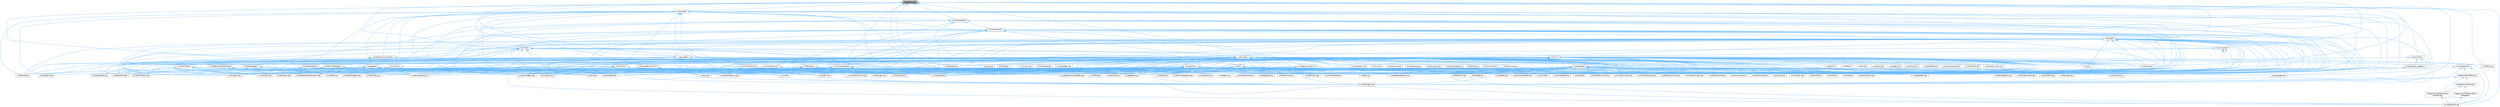 digraph "src/definition.h"
{
 // INTERACTIVE_SVG=YES
 // LATEX_PDF_SIZE
  bgcolor="transparent";
  edge [fontname=Helvetica,fontsize=10,labelfontname=Helvetica,labelfontsize=10];
  node [fontname=Helvetica,fontsize=10,shape=box,height=0.2,width=0.4];
  Node1 [label="src/definition.h",height=0.2,width=0.4,color="gray40", fillcolor="grey60", style="filled", fontcolor="black",tooltip=" "];
  Node1 -> Node2 [dir="back",color="steelblue1",style="solid"];
  Node2 [label="src/classdef.h",height=0.2,width=0.4,color="grey40", fillcolor="white", style="filled",URL="$d1/da6/classdef_8h.html",tooltip=" "];
  Node2 -> Node3 [dir="back",color="steelblue1",style="solid"];
  Node3 [label="src/classdef.cpp",height=0.2,width=0.4,color="grey40", fillcolor="white", style="filled",URL="$de/d89/classdef_8cpp.html",tooltip=" "];
  Node2 -> Node4 [dir="back",color="steelblue1",style="solid"];
  Node4 [label="src/classlist.h",height=0.2,width=0.4,color="grey40", fillcolor="white", style="filled",URL="$d2/df8/classlist_8h.html",tooltip=" "];
  Node4 -> Node3 [dir="back",color="steelblue1",style="solid"];
  Node4 -> Node5 [dir="back",color="steelblue1",style="solid"];
  Node5 [label="src/classlist.cpp",height=0.2,width=0.4,color="grey40", fillcolor="white", style="filled",URL="$d6/d10/classlist_8cpp.html",tooltip=" "];
  Node4 -> Node6 [dir="back",color="steelblue1",style="solid"];
  Node6 [label="src/code.l",height=0.2,width=0.4,color="grey40", fillcolor="white", style="filled",URL="$da/d1f/code_8l.html",tooltip=" "];
  Node4 -> Node7 [dir="back",color="steelblue1",style="solid"];
  Node7 [label="src/context.cpp",height=0.2,width=0.4,color="grey40", fillcolor="white", style="filled",URL="$db/d12/context_8cpp.html",tooltip=" "];
  Node4 -> Node8 [dir="back",color="steelblue1",style="solid"];
  Node8 [label="src/defgen.cpp",height=0.2,width=0.4,color="grey40", fillcolor="white", style="filled",URL="$d3/d17/defgen_8cpp.html",tooltip=" "];
  Node4 -> Node9 [dir="back",color="steelblue1",style="solid"];
  Node9 [label="src/diagram.cpp",height=0.2,width=0.4,color="grey40", fillcolor="white", style="filled",URL="$da/d0d/diagram_8cpp.html",tooltip=" "];
  Node4 -> Node10 [dir="back",color="steelblue1",style="solid"];
  Node10 [label="src/docbookgen.cpp",height=0.2,width=0.4,color="grey40", fillcolor="white", style="filled",URL="$d8/d29/docbookgen_8cpp.html",tooltip=" "];
  Node4 -> Node11 [dir="back",color="steelblue1",style="solid"];
  Node11 [label="src/docparser.cpp",height=0.2,width=0.4,color="grey40", fillcolor="white", style="filled",URL="$da/d17/docparser_8cpp.html",tooltip=" "];
  Node4 -> Node12 [dir="back",color="steelblue1",style="solid"];
  Node12 [label="src/dotgfxhierarchytable.cpp",height=0.2,width=0.4,color="grey40", fillcolor="white", style="filled",URL="$d4/d09/dotgfxhierarchytable_8cpp.html",tooltip=" "];
  Node4 -> Node13 [dir="back",color="steelblue1",style="solid"];
  Node13 [label="src/dotgroupcollaboration.cpp",height=0.2,width=0.4,color="grey40", fillcolor="white", style="filled",URL="$d1/d86/dotgroupcollaboration_8cpp.html",tooltip=" "];
  Node4 -> Node14 [dir="back",color="steelblue1",style="solid"];
  Node14 [label="src/doxygen.cpp",height=0.2,width=0.4,color="grey40", fillcolor="white", style="filled",URL="$dc/d98/doxygen_8cpp.html",tooltip=" "];
  Node4 -> Node15 [dir="back",color="steelblue1",style="solid"];
  Node15 [label="src/filedef.cpp",height=0.2,width=0.4,color="grey40", fillcolor="white", style="filled",URL="$d6/ddc/filedef_8cpp.html",tooltip=" "];
  Node4 -> Node16 [dir="back",color="steelblue1",style="solid"];
  Node16 [label="src/fortrancode.l",height=0.2,width=0.4,color="grey40", fillcolor="white", style="filled",URL="$d9/d5b/fortrancode_8l.html",tooltip=" "];
  Node4 -> Node17 [dir="back",color="steelblue1",style="solid"];
  Node17 [label="src/groupdef.cpp",height=0.2,width=0.4,color="grey40", fillcolor="white", style="filled",URL="$d6/d42/groupdef_8cpp.html",tooltip=" "];
  Node4 -> Node18 [dir="back",color="steelblue1",style="solid"];
  Node18 [label="src/index.cpp",height=0.2,width=0.4,color="grey40", fillcolor="white", style="filled",URL="$db/d14/index_8cpp.html",tooltip="This file contains functions for the various index pages."];
  Node4 -> Node19 [dir="back",color="steelblue1",style="solid"];
  Node19 [label="src/latexgen.cpp",height=0.2,width=0.4,color="grey40", fillcolor="white", style="filled",URL="$d4/d42/latexgen_8cpp.html",tooltip=" "];
  Node4 -> Node20 [dir="back",color="steelblue1",style="solid"];
  Node20 [label="src/namespacedef.cpp",height=0.2,width=0.4,color="grey40", fillcolor="white", style="filled",URL="$d7/d1c/namespacedef_8cpp.html",tooltip=" "];
  Node4 -> Node21 [dir="back",color="steelblue1",style="solid"];
  Node21 [label="src/perlmodgen.cpp",height=0.2,width=0.4,color="grey40", fillcolor="white", style="filled",URL="$de/dd0/perlmodgen_8cpp.html",tooltip=" "];
  Node4 -> Node22 [dir="back",color="steelblue1",style="solid"];
  Node22 [label="src/pycode.l",height=0.2,width=0.4,color="grey40", fillcolor="white", style="filled",URL="$d3/ded/pycode_8l.html",tooltip=" "];
  Node4 -> Node23 [dir="back",color="steelblue1",style="solid"];
  Node23 [label="src/rtfgen.cpp",height=0.2,width=0.4,color="grey40", fillcolor="white", style="filled",URL="$d0/d9c/rtfgen_8cpp.html",tooltip=" "];
  Node4 -> Node24 [dir="back",color="steelblue1",style="solid"];
  Node24 [label="src/searchindex_js.cpp",height=0.2,width=0.4,color="grey40", fillcolor="white", style="filled",URL="$d9/d2f/searchindex__js_8cpp.html",tooltip=" "];
  Node4 -> Node25 [dir="back",color="steelblue1",style="solid"];
  Node25 [label="src/util.cpp",height=0.2,width=0.4,color="grey40", fillcolor="white", style="filled",URL="$df/d2d/util_8cpp.html",tooltip=" "];
  Node4 -> Node26 [dir="back",color="steelblue1",style="solid"];
  Node26 [label="src/vhdldocgen.cpp",height=0.2,width=0.4,color="grey40", fillcolor="white", style="filled",URL="$de/dea/vhdldocgen_8cpp.html",tooltip=" "];
  Node4 -> Node27 [dir="back",color="steelblue1",style="solid"];
  Node27 [label="src/xmlgen.cpp",height=0.2,width=0.4,color="grey40", fillcolor="white", style="filled",URL="$d0/dc3/xmlgen_8cpp.html",tooltip=" "];
  Node2 -> Node28 [dir="back",color="steelblue1",style="solid"];
  Node28 [label="src/context.h",height=0.2,width=0.4,color="grey40", fillcolor="white", style="filled",URL="$dc/d1e/context_8h.html",tooltip=" "];
  Node28 -> Node7 [dir="back",color="steelblue1",style="solid"];
  Node28 -> Node14 [dir="back",color="steelblue1",style="solid"];
  Node2 -> Node9 [dir="back",color="steelblue1",style="solid"];
  Node2 -> Node10 [dir="back",color="steelblue1",style="solid"];
  Node2 -> Node29 [dir="back",color="steelblue1",style="solid"];
  Node29 [label="src/docsets.cpp",height=0.2,width=0.4,color="grey40", fillcolor="white", style="filled",URL="$d7/d8f/docsets_8cpp.html",tooltip=" "];
  Node2 -> Node30 [dir="back",color="steelblue1",style="solid"];
  Node30 [label="src/dotclassgraph.h",height=0.2,width=0.4,color="grey40", fillcolor="white", style="filled",URL="$d5/d04/dotclassgraph_8h.html",tooltip=" "];
  Node30 -> Node3 [dir="back",color="steelblue1",style="solid"];
  Node30 -> Node7 [dir="back",color="steelblue1",style="solid"];
  Node30 -> Node8 [dir="back",color="steelblue1",style="solid"];
  Node30 -> Node10 [dir="back",color="steelblue1",style="solid"];
  Node30 -> Node31 [dir="back",color="steelblue1",style="solid"];
  Node31 [label="src/dotclassgraph.cpp",height=0.2,width=0.4,color="grey40", fillcolor="white", style="filled",URL="$d4/dcd/dotclassgraph_8cpp.html",tooltip=" "];
  Node30 -> Node32 [dir="back",color="steelblue1",style="solid"];
  Node32 [label="src/htmlgen.cpp",height=0.2,width=0.4,color="grey40", fillcolor="white", style="filled",URL="$d8/d6e/htmlgen_8cpp.html",tooltip=" "];
  Node30 -> Node19 [dir="back",color="steelblue1",style="solid"];
  Node30 -> Node23 [dir="back",color="steelblue1",style="solid"];
  Node30 -> Node27 [dir="back",color="steelblue1",style="solid"];
  Node2 -> Node33 [dir="back",color="steelblue1",style="solid"];
  Node33 [label="src/dotgfxhierarchytable.h",height=0.2,width=0.4,color="grey40", fillcolor="white", style="filled",URL="$d2/de7/dotgfxhierarchytable_8h.html",tooltip=" "];
  Node33 -> Node7 [dir="back",color="steelblue1",style="solid"];
  Node33 -> Node28 [dir="back",color="steelblue1",style="solid"];
  Node33 -> Node12 [dir="back",color="steelblue1",style="solid"];
  Node33 -> Node32 [dir="back",color="steelblue1",style="solid"];
  Node33 -> Node18 [dir="back",color="steelblue1",style="solid"];
  Node2 -> Node34 [dir="back",color="steelblue1",style="solid"];
  Node34 [label="src/dotnode.cpp",height=0.2,width=0.4,color="grey40", fillcolor="white", style="filled",URL="$df/d58/dotnode_8cpp.html",tooltip=" "];
  Node2 -> Node15 [dir="back",color="steelblue1",style="solid"];
  Node2 -> Node35 [dir="back",color="steelblue1",style="solid"];
  Node35 [label="src/ftvhelp.cpp",height=0.2,width=0.4,color="grey40", fillcolor="white", style="filled",URL="$db/d41/ftvhelp_8cpp.html",tooltip=" "];
  Node2 -> Node17 [dir="back",color="steelblue1",style="solid"];
  Node2 -> Node36 [dir="back",color="steelblue1",style="solid"];
  Node36 [label="src/memberdef.h",height=0.2,width=0.4,color="grey40", fillcolor="white", style="filled",URL="$d4/d46/memberdef_8h.html",tooltip=" "];
  Node36 -> Node10 [dir="back",color="steelblue1",style="solid"];
  Node36 -> Node29 [dir="back",color="steelblue1",style="solid"];
  Node36 -> Node37 [dir="back",color="steelblue1",style="solid"];
  Node37 [label="src/dotcallgraph.h",height=0.2,width=0.4,color="grey40", fillcolor="white", style="filled",URL="$dc/dcf/dotcallgraph_8h.html",tooltip=" "];
  Node37 -> Node7 [dir="back",color="steelblue1",style="solid"];
  Node37 -> Node10 [dir="back",color="steelblue1",style="solid"];
  Node37 -> Node38 [dir="back",color="steelblue1",style="solid"];
  Node38 [label="src/dotcallgraph.cpp",height=0.2,width=0.4,color="grey40", fillcolor="white", style="filled",URL="$d4/dd5/dotcallgraph_8cpp.html",tooltip=" "];
  Node37 -> Node32 [dir="back",color="steelblue1",style="solid"];
  Node37 -> Node19 [dir="back",color="steelblue1",style="solid"];
  Node37 -> Node39 [dir="back",color="steelblue1",style="solid"];
  Node39 [label="src/memberdef.cpp",height=0.2,width=0.4,color="grey40", fillcolor="white", style="filled",URL="$d0/d72/memberdef_8cpp.html",tooltip=" "];
  Node37 -> Node23 [dir="back",color="steelblue1",style="solid"];
  Node36 -> Node15 [dir="back",color="steelblue1",style="solid"];
  Node36 -> Node40 [dir="back",color="steelblue1",style="solid"];
  Node40 [label="src/htmldocvisitor.cpp",height=0.2,width=0.4,color="grey40", fillcolor="white", style="filled",URL="$da/db0/htmldocvisitor_8cpp.html",tooltip=" "];
  Node36 -> Node41 [dir="back",color="steelblue1",style="solid"];
  Node41 [label="src/htmlhelp.cpp",height=0.2,width=0.4,color="grey40", fillcolor="white", style="filled",URL="$d3/d4b/htmlhelp_8cpp.html",tooltip=" "];
  Node36 -> Node39 [dir="back",color="steelblue1",style="solid"];
  Node36 -> Node42 [dir="back",color="steelblue1",style="solid"];
  Node42 [label="src/memberlist.h",height=0.2,width=0.4,color="grey40", fillcolor="white", style="filled",URL="$dd/d78/memberlist_8h.html",tooltip=" "];
  Node42 -> Node3 [dir="back",color="steelblue1",style="solid"];
  Node42 -> Node28 [dir="back",color="steelblue1",style="solid"];
  Node42 -> Node8 [dir="back",color="steelblue1",style="solid"];
  Node42 -> Node43 [dir="back",color="steelblue1",style="solid"];
  Node43 [label="src/definition.cpp",height=0.2,width=0.4,color="grey40", fillcolor="white", style="filled",URL="$d3/dea/definition_8cpp.html",tooltip=" "];
  Node42 -> Node10 [dir="back",color="steelblue1",style="solid"];
  Node42 -> Node38 [dir="back",color="steelblue1",style="solid"];
  Node42 -> Node34 [dir="back",color="steelblue1",style="solid"];
  Node42 -> Node14 [dir="back",color="steelblue1",style="solid"];
  Node42 -> Node44 [dir="back",color="steelblue1",style="solid"];
  Node44 [label="src/doxygen.h",height=0.2,width=0.4,color="grey40", fillcolor="white", style="filled",URL="$d1/da1/doxygen_8h.html",tooltip=" "];
  Node44 -> Node3 [dir="back",color="steelblue1",style="solid"];
  Node44 -> Node5 [dir="back",color="steelblue1",style="solid"];
  Node44 -> Node6 [dir="back",color="steelblue1",style="solid"];
  Node44 -> Node45 [dir="back",color="steelblue1",style="solid"];
  Node45 [label="src/commentcnv.l",height=0.2,width=0.4,color="grey40", fillcolor="white", style="filled",URL="$d0/d47/commentcnv_8l.html",tooltip=" "];
  Node44 -> Node46 [dir="back",color="steelblue1",style="solid"];
  Node46 [label="src/commentscan.l",height=0.2,width=0.4,color="grey40", fillcolor="white", style="filled",URL="$d7/d5f/commentscan_8l.html",tooltip=" "];
  Node44 -> Node47 [dir="back",color="steelblue1",style="solid"];
  Node47 [label="src/conceptdef.cpp",height=0.2,width=0.4,color="grey40", fillcolor="white", style="filled",URL="$d8/d0a/conceptdef_8cpp.html",tooltip=" "];
  Node44 -> Node7 [dir="back",color="steelblue1",style="solid"];
  Node44 -> Node8 [dir="back",color="steelblue1",style="solid"];
  Node44 -> Node43 [dir="back",color="steelblue1",style="solid"];
  Node44 -> Node9 [dir="back",color="steelblue1",style="solid"];
  Node44 -> Node48 [dir="back",color="steelblue1",style="solid"];
  Node48 [label="src/dirdef.cpp",height=0.2,width=0.4,color="grey40", fillcolor="white", style="filled",URL="$d8/d52/dirdef_8cpp.html",tooltip=" "];
  Node44 -> Node10 [dir="back",color="steelblue1",style="solid"];
  Node44 -> Node49 [dir="back",color="steelblue1",style="solid"];
  Node49 [label="src/docbookvisitor.cpp",height=0.2,width=0.4,color="grey40", fillcolor="white", style="filled",URL="$dc/d05/docbookvisitor_8cpp.html",tooltip=" "];
  Node44 -> Node50 [dir="back",color="steelblue1",style="solid"];
  Node50 [label="src/docgroup.cpp",height=0.2,width=0.4,color="grey40", fillcolor="white", style="filled",URL="$d3/d36/docgroup_8cpp.html",tooltip=" "];
  Node44 -> Node51 [dir="back",color="steelblue1",style="solid"];
  Node51 [label="src/docnode.cpp",height=0.2,width=0.4,color="grey40", fillcolor="white", style="filled",URL="$d0/d2b/docnode_8cpp.html",tooltip=" "];
  Node44 -> Node11 [dir="back",color="steelblue1",style="solid"];
  Node44 -> Node29 [dir="back",color="steelblue1",style="solid"];
  Node44 -> Node52 [dir="back",color="steelblue1",style="solid"];
  Node52 [label="src/doctokenizer.l",height=0.2,width=0.4,color="grey40", fillcolor="white", style="filled",URL="$d1/d39/doctokenizer_8l.html",tooltip=" "];
  Node44 -> Node53 [dir="back",color="steelblue1",style="solid"];
  Node53 [label="src/docvisitor.cpp",height=0.2,width=0.4,color="grey40", fillcolor="white", style="filled",URL="$da/d39/docvisitor_8cpp.html",tooltip=" "];
  Node44 -> Node54 [dir="back",color="steelblue1",style="solid"];
  Node54 [label="src/dot.cpp",height=0.2,width=0.4,color="grey40", fillcolor="white", style="filled",URL="$de/daa/dot_8cpp.html",tooltip=" "];
  Node44 -> Node55 [dir="back",color="steelblue1",style="solid"];
  Node55 [label="src/dot.h",height=0.2,width=0.4,color="grey40", fillcolor="white", style="filled",URL="$d6/d4a/dot_8h.html",tooltip=" "];
  Node55 -> Node3 [dir="back",color="steelblue1",style="solid"];
  Node55 -> Node7 [dir="back",color="steelblue1",style="solid"];
  Node55 -> Node8 [dir="back",color="steelblue1",style="solid"];
  Node55 -> Node48 [dir="back",color="steelblue1",style="solid"];
  Node55 -> Node10 [dir="back",color="steelblue1",style="solid"];
  Node55 -> Node49 [dir="back",color="steelblue1",style="solid"];
  Node55 -> Node54 [dir="back",color="steelblue1",style="solid"];
  Node55 -> Node56 [dir="back",color="steelblue1",style="solid"];
  Node56 [label="src/dotfilepatcher.cpp",height=0.2,width=0.4,color="grey40", fillcolor="white", style="filled",URL="$d9/d92/dotfilepatcher_8cpp.html",tooltip=" "];
  Node55 -> Node57 [dir="back",color="steelblue1",style="solid"];
  Node57 [label="src/dotgraph.cpp",height=0.2,width=0.4,color="grey40", fillcolor="white", style="filled",URL="$de/d45/dotgraph_8cpp.html",tooltip=" "];
  Node55 -> Node58 [dir="back",color="steelblue1",style="solid"];
  Node58 [label="src/dotlegendgraph.cpp",height=0.2,width=0.4,color="grey40", fillcolor="white", style="filled",URL="$d4/d33/dotlegendgraph_8cpp.html",tooltip=" "];
  Node55 -> Node59 [dir="back",color="steelblue1",style="solid"];
  Node59 [label="src/dotrunner.cpp",height=0.2,width=0.4,color="grey40", fillcolor="white", style="filled",URL="$d1/dfe/dotrunner_8cpp.html",tooltip=" "];
  Node55 -> Node14 [dir="back",color="steelblue1",style="solid"];
  Node55 -> Node15 [dir="back",color="steelblue1",style="solid"];
  Node55 -> Node17 [dir="back",color="steelblue1",style="solid"];
  Node55 -> Node40 [dir="back",color="steelblue1",style="solid"];
  Node55 -> Node32 [dir="back",color="steelblue1",style="solid"];
  Node55 -> Node18 [dir="back",color="steelblue1",style="solid"];
  Node55 -> Node60 [dir="back",color="steelblue1",style="solid"];
  Node60 [label="src/latexdocvisitor.cpp",height=0.2,width=0.4,color="grey40", fillcolor="white", style="filled",URL="$d1/d4e/latexdocvisitor_8cpp.html",tooltip=" "];
  Node55 -> Node19 [dir="back",color="steelblue1",style="solid"];
  Node55 -> Node61 [dir="back",color="steelblue1",style="solid"];
  Node61 [label="src/mandocvisitor.cpp",height=0.2,width=0.4,color="grey40", fillcolor="white", style="filled",URL="$d8/dde/mandocvisitor_8cpp.html",tooltip=" "];
  Node55 -> Node39 [dir="back",color="steelblue1",style="solid"];
  Node55 -> Node62 [dir="back",color="steelblue1",style="solid"];
  Node62 [label="src/rtfdocvisitor.cpp",height=0.2,width=0.4,color="grey40", fillcolor="white", style="filled",URL="$de/d9a/rtfdocvisitor_8cpp.html",tooltip=" "];
  Node55 -> Node23 [dir="back",color="steelblue1",style="solid"];
  Node55 -> Node63 [dir="back",color="steelblue1",style="solid"];
  Node63 [label="src/xmldocvisitor.cpp",height=0.2,width=0.4,color="grey40", fillcolor="white", style="filled",URL="$dd/db6/xmldocvisitor_8cpp.html",tooltip=" "];
  Node55 -> Node27 [dir="back",color="steelblue1",style="solid"];
  Node44 -> Node64 [dir="back",color="steelblue1",style="solid"];
  Node64 [label="src/dotdirdeps.cpp",height=0.2,width=0.4,color="grey40", fillcolor="white", style="filled",URL="$da/d45/dotdirdeps_8cpp.html",tooltip=" "];
  Node44 -> Node56 [dir="back",color="steelblue1",style="solid"];
  Node44 -> Node12 [dir="back",color="steelblue1",style="solid"];
  Node44 -> Node57 [dir="back",color="steelblue1",style="solid"];
  Node44 -> Node13 [dir="back",color="steelblue1",style="solid"];
  Node44 -> Node58 [dir="back",color="steelblue1",style="solid"];
  Node44 -> Node34 [dir="back",color="steelblue1",style="solid"];
  Node44 -> Node59 [dir="back",color="steelblue1",style="solid"];
  Node44 -> Node14 [dir="back",color="steelblue1",style="solid"];
  Node44 -> Node65 [dir="back",color="steelblue1",style="solid"];
  Node65 [label="src/eclipsehelp.cpp",height=0.2,width=0.4,color="grey40", fillcolor="white", style="filled",URL="$d8/d56/eclipsehelp_8cpp.html",tooltip=" "];
  Node44 -> Node66 [dir="back",color="steelblue1",style="solid"];
  Node66 [label="src/entry.cpp",height=0.2,width=0.4,color="grey40", fillcolor="white", style="filled",URL="$d2/dd2/entry_8cpp.html",tooltip=" "];
  Node44 -> Node15 [dir="back",color="steelblue1",style="solid"];
  Node44 -> Node67 [dir="back",color="steelblue1",style="solid"];
  Node67 [label="src/formula.cpp",height=0.2,width=0.4,color="grey40", fillcolor="white", style="filled",URL="$d7/d5b/formula_8cpp.html",tooltip=" "];
  Node44 -> Node16 [dir="back",color="steelblue1",style="solid"];
  Node44 -> Node68 [dir="back",color="steelblue1",style="solid"];
  Node68 [label="src/fortranscanner.l",height=0.2,width=0.4,color="grey40", fillcolor="white", style="filled",URL="$dd/d00/fortranscanner_8l.html",tooltip=" "];
  Node44 -> Node35 [dir="back",color="steelblue1",style="solid"];
  Node44 -> Node17 [dir="back",color="steelblue1",style="solid"];
  Node44 -> Node40 [dir="back",color="steelblue1",style="solid"];
  Node44 -> Node32 [dir="back",color="steelblue1",style="solid"];
  Node44 -> Node41 [dir="back",color="steelblue1",style="solid"];
  Node44 -> Node18 [dir="back",color="steelblue1",style="solid"];
  Node44 -> Node60 [dir="back",color="steelblue1",style="solid"];
  Node44 -> Node19 [dir="back",color="steelblue1",style="solid"];
  Node44 -> Node69 [dir="back",color="steelblue1",style="solid"];
  Node69 [label="src/layout.cpp",height=0.2,width=0.4,color="grey40", fillcolor="white", style="filled",URL="$db/d16/layout_8cpp.html",tooltip=" "];
  Node44 -> Node70 [dir="back",color="steelblue1",style="solid"];
  Node70 [label="src/lexcode.l",height=0.2,width=0.4,color="grey40", fillcolor="white", style="filled",URL="$d0/d7e/lexcode_8l.html",tooltip=" "];
  Node44 -> Node71 [dir="back",color="steelblue1",style="solid"];
  Node71 [label="src/main.cpp",height=0.2,width=0.4,color="grey40", fillcolor="white", style="filled",URL="$df/d0a/main_8cpp.html",tooltip="main entry point for doxygen"];
  Node44 -> Node61 [dir="back",color="steelblue1",style="solid"];
  Node44 -> Node72 [dir="back",color="steelblue1",style="solid"];
  Node72 [label="src/mangen.cpp",height=0.2,width=0.4,color="grey40", fillcolor="white", style="filled",URL="$d7/de7/mangen_8cpp.html",tooltip=" "];
  Node44 -> Node73 [dir="back",color="steelblue1",style="solid"];
  Node73 [label="src/markdown.cpp",height=0.2,width=0.4,color="grey40", fillcolor="white", style="filled",URL="$de/d04/markdown_8cpp.html",tooltip=" "];
  Node44 -> Node39 [dir="back",color="steelblue1",style="solid"];
  Node44 -> Node74 [dir="back",color="steelblue1",style="solid"];
  Node74 [label="src/membergroup.cpp",height=0.2,width=0.4,color="grey40", fillcolor="white", style="filled",URL="$d6/d18/membergroup_8cpp.html",tooltip=" "];
  Node44 -> Node75 [dir="back",color="steelblue1",style="solid"];
  Node75 [label="src/memberlist.cpp",height=0.2,width=0.4,color="grey40", fillcolor="white", style="filled",URL="$d0/d14/memberlist_8cpp.html",tooltip=" "];
  Node44 -> Node76 [dir="back",color="steelblue1",style="solid"];
  Node76 [label="src/message.cpp",height=0.2,width=0.4,color="grey40", fillcolor="white", style="filled",URL="$d8/d6a/message_8cpp.html",tooltip=" "];
  Node44 -> Node77 [dir="back",color="steelblue1",style="solid"];
  Node77 [label="src/msc.cpp",height=0.2,width=0.4,color="grey40", fillcolor="white", style="filled",URL="$db/d33/msc_8cpp.html",tooltip=" "];
  Node44 -> Node20 [dir="back",color="steelblue1",style="solid"];
  Node44 -> Node78 [dir="back",color="steelblue1",style="solid"];
  Node78 [label="src/outputgen.cpp",height=0.2,width=0.4,color="grey40", fillcolor="white", style="filled",URL="$d0/d17/outputgen_8cpp.html",tooltip=" "];
  Node44 -> Node79 [dir="back",color="steelblue1",style="solid"];
  Node79 [label="src/outputlist.cpp",height=0.2,width=0.4,color="grey40", fillcolor="white", style="filled",URL="$db/dd8/outputlist_8cpp.html",tooltip=" "];
  Node44 -> Node80 [dir="back",color="steelblue1",style="solid"];
  Node80 [label="src/outputlist.h",height=0.2,width=0.4,color="grey40", fillcolor="white", style="filled",URL="$d2/db9/outputlist_8h.html",tooltip=" "];
  Node80 -> Node3 [dir="back",color="steelblue1",style="solid"];
  Node80 -> Node5 [dir="back",color="steelblue1",style="solid"];
  Node80 -> Node6 [dir="back",color="steelblue1",style="solid"];
  Node80 -> Node47 [dir="back",color="steelblue1",style="solid"];
  Node80 -> Node43 [dir="back",color="steelblue1",style="solid"];
  Node80 -> Node48 [dir="back",color="steelblue1",style="solid"];
  Node80 -> Node14 [dir="back",color="steelblue1",style="solid"];
  Node80 -> Node15 [dir="back",color="steelblue1",style="solid"];
  Node80 -> Node16 [dir="back",color="steelblue1",style="solid"];
  Node80 -> Node17 [dir="back",color="steelblue1",style="solid"];
  Node80 -> Node18 [dir="back",color="steelblue1",style="solid"];
  Node80 -> Node39 [dir="back",color="steelblue1",style="solid"];
  Node80 -> Node74 [dir="back",color="steelblue1",style="solid"];
  Node80 -> Node75 [dir="back",color="steelblue1",style="solid"];
  Node80 -> Node20 [dir="back",color="steelblue1",style="solid"];
  Node80 -> Node79 [dir="back",color="steelblue1",style="solid"];
  Node80 -> Node81 [dir="back",color="steelblue1",style="solid"];
  Node81 [label="src/pagedef.cpp",height=0.2,width=0.4,color="grey40", fillcolor="white", style="filled",URL="$d9/db4/pagedef_8cpp.html",tooltip=" "];
  Node80 -> Node22 [dir="back",color="steelblue1",style="solid"];
  Node80 -> Node82 [dir="back",color="steelblue1",style="solid"];
  Node82 [label="src/sqlcode.l",height=0.2,width=0.4,color="grey40", fillcolor="white", style="filled",URL="$d2/dda/sqlcode_8l.html",tooltip=" "];
  Node80 -> Node25 [dir="back",color="steelblue1",style="solid"];
  Node80 -> Node83 [dir="back",color="steelblue1",style="solid"];
  Node83 [label="src/vhdlcode.l",height=0.2,width=0.4,color="grey40", fillcolor="white", style="filled",URL="$d5/d6a/vhdlcode_8l.html",tooltip=" "];
  Node80 -> Node26 [dir="back",color="steelblue1",style="solid"];
  Node80 -> Node84 [dir="back",color="steelblue1",style="solid"];
  Node84 [label="src/vhdljjparser.cpp",height=0.2,width=0.4,color="grey40", fillcolor="white", style="filled",URL="$d1/d86/vhdljjparser_8cpp.html",tooltip=" "];
  Node80 -> Node85 [dir="back",color="steelblue1",style="solid"];
  Node85 [label="src/xmlcode.l",height=0.2,width=0.4,color="grey40", fillcolor="white", style="filled",URL="$dc/dc1/xmlcode_8l.html",tooltip=" "];
  Node44 -> Node81 [dir="back",color="steelblue1",style="solid"];
  Node44 -> Node21 [dir="back",color="steelblue1",style="solid"];
  Node44 -> Node86 [dir="back",color="steelblue1",style="solid"];
  Node86 [label="src/plantuml.cpp",height=0.2,width=0.4,color="grey40", fillcolor="white", style="filled",URL="$d7/d5b/plantuml_8cpp.html",tooltip=" "];
  Node44 -> Node87 [dir="back",color="steelblue1",style="solid"];
  Node87 [label="src/pre.l",height=0.2,width=0.4,color="grey40", fillcolor="white", style="filled",URL="$d0/da7/pre_8l.html",tooltip=" "];
  Node44 -> Node22 [dir="back",color="steelblue1",style="solid"];
  Node44 -> Node88 [dir="back",color="steelblue1",style="solid"];
  Node88 [label="src/pyscanner.l",height=0.2,width=0.4,color="grey40", fillcolor="white", style="filled",URL="$de/d2b/pyscanner_8l.html",tooltip=" "];
  Node44 -> Node89 [dir="back",color="steelblue1",style="solid"];
  Node89 [label="src/qhp.cpp",height=0.2,width=0.4,color="grey40", fillcolor="white", style="filled",URL="$d9/d45/qhp_8cpp.html",tooltip=" "];
  Node44 -> Node62 [dir="back",color="steelblue1",style="solid"];
  Node44 -> Node23 [dir="back",color="steelblue1",style="solid"];
  Node44 -> Node90 [dir="back",color="steelblue1",style="solid"];
  Node90 [label="src/scanner.l",height=0.2,width=0.4,color="grey40", fillcolor="white", style="filled",URL="$da/d11/scanner_8l.html",tooltip=" "];
  Node44 -> Node91 [dir="back",color="steelblue1",style="solid"];
  Node91 [label="src/searchindex.cpp",height=0.2,width=0.4,color="grey40", fillcolor="white", style="filled",URL="$d7/d79/searchindex_8cpp.html",tooltip=" "];
  Node44 -> Node24 [dir="back",color="steelblue1",style="solid"];
  Node44 -> Node82 [dir="back",color="steelblue1",style="solid"];
  Node44 -> Node92 [dir="back",color="steelblue1",style="solid"];
  Node92 [label="src/symbolresolver.cpp",height=0.2,width=0.4,color="grey40", fillcolor="white", style="filled",URL="$d2/d99/symbolresolver_8cpp.html",tooltip=" "];
  Node44 -> Node93 [dir="back",color="steelblue1",style="solid"];
  Node93 [label="src/tagreader.cpp",height=0.2,width=0.4,color="grey40", fillcolor="white", style="filled",URL="$d4/d7b/tagreader_8cpp.html",tooltip=" "];
  Node44 -> Node94 [dir="back",color="steelblue1",style="solid"];
  Node94 [label="src/tooltip.cpp",height=0.2,width=0.4,color="grey40", fillcolor="white", style="filled",URL="$d7/d56/tooltip_8cpp.html",tooltip=" "];
  Node44 -> Node25 [dir="back",color="steelblue1",style="solid"];
  Node44 -> Node83 [dir="back",color="steelblue1",style="solid"];
  Node44 -> Node26 [dir="back",color="steelblue1",style="solid"];
  Node44 -> Node84 [dir="back",color="steelblue1",style="solid"];
  Node44 -> Node85 [dir="back",color="steelblue1",style="solid"];
  Node44 -> Node63 [dir="back",color="steelblue1",style="solid"];
  Node44 -> Node27 [dir="back",color="steelblue1",style="solid"];
  Node42 -> Node15 [dir="back",color="steelblue1",style="solid"];
  Node42 -> Node95 [dir="back",color="steelblue1",style="solid"];
  Node95 [label="src/filedef.h",height=0.2,width=0.4,color="grey40", fillcolor="white", style="filled",URL="$d4/d3a/filedef_8h.html",tooltip=" "];
  Node95 -> Node3 [dir="back",color="steelblue1",style="solid"];
  Node95 -> Node6 [dir="back",color="steelblue1",style="solid"];
  Node95 -> Node96 [dir="back",color="steelblue1",style="solid"];
  Node96 [label="src/conceptdef.h",height=0.2,width=0.4,color="grey40", fillcolor="white", style="filled",URL="$da/df1/conceptdef_8h.html",tooltip=" "];
  Node96 -> Node47 [dir="back",color="steelblue1",style="solid"];
  Node96 -> Node14 [dir="back",color="steelblue1",style="solid"];
  Node96 -> Node15 [dir="back",color="steelblue1",style="solid"];
  Node96 -> Node20 [dir="back",color="steelblue1",style="solid"];
  Node96 -> Node97 [dir="back",color="steelblue1",style="solid"];
  Node97 [label="src/util.h",height=0.2,width=0.4,color="grey40", fillcolor="white", style="filled",URL="$d8/d3c/util_8h.html",tooltip="A bunch of utility functions."];
  Node97 -> Node98 [dir="back",color="steelblue1",style="solid"];
  Node98 [label="src/cite.cpp",height=0.2,width=0.4,color="grey40", fillcolor="white", style="filled",URL="$d5/d0b/cite_8cpp.html",tooltip=" "];
  Node97 -> Node3 [dir="back",color="steelblue1",style="solid"];
  Node97 -> Node5 [dir="back",color="steelblue1",style="solid"];
  Node97 -> Node6 [dir="back",color="steelblue1",style="solid"];
  Node97 -> Node45 [dir="back",color="steelblue1",style="solid"];
  Node97 -> Node46 [dir="back",color="steelblue1",style="solid"];
  Node97 -> Node47 [dir="back",color="steelblue1",style="solid"];
  Node97 -> Node7 [dir="back",color="steelblue1",style="solid"];
  Node97 -> Node99 [dir="back",color="steelblue1",style="solid"];
  Node99 [label="src/declinfo.l",height=0.2,width=0.4,color="grey40", fillcolor="white", style="filled",URL="$d8/d0f/declinfo_8l.html",tooltip=" "];
  Node97 -> Node100 [dir="back",color="steelblue1",style="solid"];
  Node100 [label="src/defargs.l",height=0.2,width=0.4,color="grey40", fillcolor="white", style="filled",URL="$de/df3/defargs_8l.html",tooltip=" "];
  Node97 -> Node8 [dir="back",color="steelblue1",style="solid"];
  Node97 -> Node43 [dir="back",color="steelblue1",style="solid"];
  Node97 -> Node101 [dir="back",color="steelblue1",style="solid"];
  Node101 [label="src/dia.cpp",height=0.2,width=0.4,color="grey40", fillcolor="white", style="filled",URL="$d1/df5/dia_8cpp.html",tooltip=" "];
  Node97 -> Node9 [dir="back",color="steelblue1",style="solid"];
  Node97 -> Node48 [dir="back",color="steelblue1",style="solid"];
  Node97 -> Node10 [dir="back",color="steelblue1",style="solid"];
  Node97 -> Node49 [dir="back",color="steelblue1",style="solid"];
  Node97 -> Node50 [dir="back",color="steelblue1",style="solid"];
  Node97 -> Node51 [dir="back",color="steelblue1",style="solid"];
  Node97 -> Node11 [dir="back",color="steelblue1",style="solid"];
  Node97 -> Node29 [dir="back",color="steelblue1",style="solid"];
  Node97 -> Node53 [dir="back",color="steelblue1",style="solid"];
  Node97 -> Node54 [dir="back",color="steelblue1",style="solid"];
  Node97 -> Node38 [dir="back",color="steelblue1",style="solid"];
  Node97 -> Node31 [dir="back",color="steelblue1",style="solid"];
  Node97 -> Node64 [dir="back",color="steelblue1",style="solid"];
  Node97 -> Node56 [dir="back",color="steelblue1",style="solid"];
  Node97 -> Node12 [dir="back",color="steelblue1",style="solid"];
  Node97 -> Node57 [dir="back",color="steelblue1",style="solid"];
  Node97 -> Node13 [dir="back",color="steelblue1",style="solid"];
  Node97 -> Node102 [dir="back",color="steelblue1",style="solid"];
  Node102 [label="src/dotincldepgraph.cpp",height=0.2,width=0.4,color="grey40", fillcolor="white", style="filled",URL="$da/d57/dotincldepgraph_8cpp.html",tooltip=" "];
  Node97 -> Node58 [dir="back",color="steelblue1",style="solid"];
  Node97 -> Node34 [dir="back",color="steelblue1",style="solid"];
  Node97 -> Node59 [dir="back",color="steelblue1",style="solid"];
  Node97 -> Node14 [dir="back",color="steelblue1",style="solid"];
  Node97 -> Node65 [dir="back",color="steelblue1",style="solid"];
  Node97 -> Node103 [dir="back",color="steelblue1",style="solid"];
  Node103 [label="src/emoji.cpp",height=0.2,width=0.4,color="grey40", fillcolor="white", style="filled",URL="$d2/d38/emoji_8cpp.html",tooltip=" "];
  Node97 -> Node66 [dir="back",color="steelblue1",style="solid"];
  Node97 -> Node15 [dir="back",color="steelblue1",style="solid"];
  Node97 -> Node104 [dir="back",color="steelblue1",style="solid"];
  Node104 [label="src/filename.h",height=0.2,width=0.4,color="grey40", fillcolor="white", style="filled",URL="$dc/dd6/filename_8h.html",tooltip=" "];
  Node104 -> Node6 [dir="back",color="steelblue1",style="solid"];
  Node104 -> Node7 [dir="back",color="steelblue1",style="solid"];
  Node104 -> Node8 [dir="back",color="steelblue1",style="solid"];
  Node104 -> Node48 [dir="back",color="steelblue1",style="solid"];
  Node104 -> Node10 [dir="back",color="steelblue1",style="solid"];
  Node104 -> Node49 [dir="back",color="steelblue1",style="solid"];
  Node104 -> Node14 [dir="back",color="steelblue1",style="solid"];
  Node104 -> Node15 [dir="back",color="steelblue1",style="solid"];
  Node104 -> Node18 [dir="back",color="steelblue1",style="solid"];
  Node104 -> Node19 [dir="back",color="steelblue1",style="solid"];
  Node104 -> Node21 [dir="back",color="steelblue1",style="solid"];
  Node104 -> Node23 [dir="back",color="steelblue1",style="solid"];
  Node104 -> Node24 [dir="back",color="steelblue1",style="solid"];
  Node104 -> Node93 [dir="back",color="steelblue1",style="solid"];
  Node104 -> Node25 [dir="back",color="steelblue1",style="solid"];
  Node104 -> Node26 [dir="back",color="steelblue1",style="solid"];
  Node104 -> Node63 [dir="back",color="steelblue1",style="solid"];
  Node104 -> Node27 [dir="back",color="steelblue1",style="solid"];
  Node97 -> Node67 [dir="back",color="steelblue1",style="solid"];
  Node97 -> Node16 [dir="back",color="steelblue1",style="solid"];
  Node97 -> Node68 [dir="back",color="steelblue1",style="solid"];
  Node97 -> Node35 [dir="back",color="steelblue1",style="solid"];
  Node97 -> Node17 [dir="back",color="steelblue1",style="solid"];
  Node97 -> Node105 [dir="back",color="steelblue1",style="solid"];
  Node105 [label="src/htags.cpp",height=0.2,width=0.4,color="grey40", fillcolor="white", style="filled",URL="$d9/db7/htags_8cpp.html",tooltip=" "];
  Node97 -> Node40 [dir="back",color="steelblue1",style="solid"];
  Node97 -> Node32 [dir="back",color="steelblue1",style="solid"];
  Node97 -> Node41 [dir="back",color="steelblue1",style="solid"];
  Node97 -> Node18 [dir="back",color="steelblue1",style="solid"];
  Node97 -> Node106 [dir="back",color="steelblue1",style="solid"];
  Node106 [label="src/language.cpp",height=0.2,width=0.4,color="grey40", fillcolor="white", style="filled",URL="$d2/d48/language_8cpp.html",tooltip=" "];
  Node97 -> Node60 [dir="back",color="steelblue1",style="solid"];
  Node97 -> Node19 [dir="back",color="steelblue1",style="solid"];
  Node97 -> Node69 [dir="back",color="steelblue1",style="solid"];
  Node97 -> Node107 [dir="back",color="steelblue1",style="solid"];
  Node107 [label="src/lexscanner.l",height=0.2,width=0.4,color="grey40", fillcolor="white", style="filled",URL="$d4/d7d/lexscanner_8l.html",tooltip=" "];
  Node97 -> Node61 [dir="back",color="steelblue1",style="solid"];
  Node97 -> Node72 [dir="back",color="steelblue1",style="solid"];
  Node97 -> Node73 [dir="back",color="steelblue1",style="solid"];
  Node97 -> Node39 [dir="back",color="steelblue1",style="solid"];
  Node97 -> Node74 [dir="back",color="steelblue1",style="solid"];
  Node97 -> Node75 [dir="back",color="steelblue1",style="solid"];
  Node97 -> Node77 [dir="back",color="steelblue1",style="solid"];
  Node97 -> Node20 [dir="back",color="steelblue1",style="solid"];
  Node97 -> Node81 [dir="back",color="steelblue1",style="solid"];
  Node97 -> Node21 [dir="back",color="steelblue1",style="solid"];
  Node97 -> Node86 [dir="back",color="steelblue1",style="solid"];
  Node97 -> Node108 [dir="back",color="steelblue1",style="solid"];
  Node108 [label="src/portable.cpp",height=0.2,width=0.4,color="grey40", fillcolor="white", style="filled",URL="$d0/d1c/portable_8cpp.html",tooltip=" "];
  Node97 -> Node87 [dir="back",color="steelblue1",style="solid"];
  Node97 -> Node22 [dir="back",color="steelblue1",style="solid"];
  Node97 -> Node88 [dir="back",color="steelblue1",style="solid"];
  Node97 -> Node89 [dir="back",color="steelblue1",style="solid"];
  Node97 -> Node109 [dir="back",color="steelblue1",style="solid"];
  Node109 [label="src/reflist.cpp",height=0.2,width=0.4,color="grey40", fillcolor="white", style="filled",URL="$d4/d09/reflist_8cpp.html",tooltip=" "];
  Node97 -> Node110 [dir="back",color="steelblue1",style="solid"];
  Node110 [label="src/resourcemgr.cpp",height=0.2,width=0.4,color="grey40", fillcolor="white", style="filled",URL="$d6/dde/resourcemgr_8cpp.html",tooltip=" "];
  Node97 -> Node62 [dir="back",color="steelblue1",style="solid"];
  Node97 -> Node23 [dir="back",color="steelblue1",style="solid"];
  Node97 -> Node90 [dir="back",color="steelblue1",style="solid"];
  Node97 -> Node91 [dir="back",color="steelblue1",style="solid"];
  Node97 -> Node24 [dir="back",color="steelblue1",style="solid"];
  Node97 -> Node82 [dir="back",color="steelblue1",style="solid"];
  Node97 -> Node92 [dir="back",color="steelblue1",style="solid"];
  Node97 -> Node93 [dir="back",color="steelblue1",style="solid"];
  Node97 -> Node111 [dir="back",color="steelblue1",style="solid"];
  Node111 [label="src/template.cpp",height=0.2,width=0.4,color="grey40", fillcolor="white", style="filled",URL="$df/d54/template_8cpp.html",tooltip=" "];
  Node97 -> Node112 [dir="back",color="steelblue1",style="solid"];
  Node112 [label="src/textdocvisitor.cpp",height=0.2,width=0.4,color="grey40", fillcolor="white", style="filled",URL="$d3/da6/textdocvisitor_8cpp.html",tooltip=" "];
  Node97 -> Node94 [dir="back",color="steelblue1",style="solid"];
  Node97 -> Node25 [dir="back",color="steelblue1",style="solid"];
  Node97 -> Node83 [dir="back",color="steelblue1",style="solid"];
  Node97 -> Node26 [dir="back",color="steelblue1",style="solid"];
  Node97 -> Node84 [dir="back",color="steelblue1",style="solid"];
  Node97 -> Node113 [dir="back",color="steelblue1",style="solid"];
  Node113 [label="src/vhdljjparser.h",height=0.2,width=0.4,color="grey40", fillcolor="white", style="filled",URL="$d2/d55/vhdljjparser_8h.html",tooltip=" "];
  Node113 -> Node14 [dir="back",color="steelblue1",style="solid"];
  Node113 -> Node26 [dir="back",color="steelblue1",style="solid"];
  Node113 -> Node84 [dir="back",color="steelblue1",style="solid"];
  Node113 -> Node114 [dir="back",color="steelblue1",style="solid"];
  Node114 [label="vhdlparser/VhdlParser.h",height=0.2,width=0.4,color="grey40", fillcolor="white", style="filled",URL="$d5/df9/_vhdl_parser_8h.html",tooltip=" "];
  Node114 -> Node26 [dir="back",color="steelblue1",style="solid"];
  Node114 -> Node115 [dir="back",color="steelblue1",style="solid"];
  Node115 [label="vhdlparser/VhdlParserError\lHandler.hpp",height=0.2,width=0.4,color="grey40", fillcolor="white", style="filled",URL="$d2/dc3/_vhdl_parser_error_handler_8hpp.html",tooltip=" "];
  Node115 -> Node84 [dir="back",color="steelblue1",style="solid"];
  Node114 -> Node116 [dir="back",color="steelblue1",style="solid"];
  Node116 [label="vhdlparser/vhdlstring.h",height=0.2,width=0.4,color="grey40", fillcolor="white", style="filled",URL="$d9/d48/vhdlstring_8h.html",tooltip=" "];
  Node116 -> Node115 [dir="back",color="steelblue1",style="solid"];
  Node116 -> Node117 [dir="back",color="steelblue1",style="solid"];
  Node117 [label="vhdlparser/VhdlParserToken\lManager.h",height=0.2,width=0.4,color="grey40", fillcolor="white", style="filled",URL="$d7/dad/_vhdl_parser_token_manager_8h.html",tooltip=" "];
  Node117 -> Node84 [dir="back",color="steelblue1",style="solid"];
  Node97 -> Node85 [dir="back",color="steelblue1",style="solid"];
  Node97 -> Node63 [dir="back",color="steelblue1",style="solid"];
  Node97 -> Node27 [dir="back",color="steelblue1",style="solid"];
  Node95 -> Node7 [dir="back",color="steelblue1",style="solid"];
  Node95 -> Node8 [dir="back",color="steelblue1",style="solid"];
  Node95 -> Node43 [dir="back",color="steelblue1",style="solid"];
  Node95 -> Node48 [dir="back",color="steelblue1",style="solid"];
  Node95 -> Node49 [dir="back",color="steelblue1",style="solid"];
  Node95 -> Node11 [dir="back",color="steelblue1",style="solid"];
  Node95 -> Node29 [dir="back",color="steelblue1",style="solid"];
  Node95 -> Node118 [dir="back",color="steelblue1",style="solid"];
  Node118 [label="src/dotincldepgraph.h",height=0.2,width=0.4,color="grey40", fillcolor="white", style="filled",URL="$dd/d8c/dotincldepgraph_8h.html",tooltip=" "];
  Node118 -> Node7 [dir="back",color="steelblue1",style="solid"];
  Node118 -> Node10 [dir="back",color="steelblue1",style="solid"];
  Node118 -> Node102 [dir="back",color="steelblue1",style="solid"];
  Node118 -> Node15 [dir="back",color="steelblue1",style="solid"];
  Node118 -> Node32 [dir="back",color="steelblue1",style="solid"];
  Node118 -> Node19 [dir="back",color="steelblue1",style="solid"];
  Node118 -> Node23 [dir="back",color="steelblue1",style="solid"];
  Node118 -> Node27 [dir="back",color="steelblue1",style="solid"];
  Node95 -> Node15 [dir="back",color="steelblue1",style="solid"];
  Node95 -> Node16 [dir="back",color="steelblue1",style="solid"];
  Node95 -> Node35 [dir="back",color="steelblue1",style="solid"];
  Node95 -> Node17 [dir="back",color="steelblue1",style="solid"];
  Node95 -> Node40 [dir="back",color="steelblue1",style="solid"];
  Node95 -> Node41 [dir="back",color="steelblue1",style="solid"];
  Node95 -> Node18 [dir="back",color="steelblue1",style="solid"];
  Node95 -> Node60 [dir="back",color="steelblue1",style="solid"];
  Node95 -> Node70 [dir="back",color="steelblue1",style="solid"];
  Node95 -> Node61 [dir="back",color="steelblue1",style="solid"];
  Node95 -> Node39 [dir="back",color="steelblue1",style="solid"];
  Node95 -> Node74 [dir="back",color="steelblue1",style="solid"];
  Node95 -> Node75 [dir="back",color="steelblue1",style="solid"];
  Node95 -> Node119 [dir="back",color="steelblue1",style="solid"];
  Node119 [label="src/namespacedef.h",height=0.2,width=0.4,color="grey40", fillcolor="white", style="filled",URL="$d7/d97/namespacedef_8h.html",tooltip=" "];
  Node119 -> Node3 [dir="back",color="steelblue1",style="solid"];
  Node119 -> Node6 [dir="back",color="steelblue1",style="solid"];
  Node119 -> Node47 [dir="back",color="steelblue1",style="solid"];
  Node119 -> Node7 [dir="back",color="steelblue1",style="solid"];
  Node119 -> Node8 [dir="back",color="steelblue1",style="solid"];
  Node119 -> Node43 [dir="back",color="steelblue1",style="solid"];
  Node119 -> Node10 [dir="back",color="steelblue1",style="solid"];
  Node119 -> Node51 [dir="back",color="steelblue1",style="solid"];
  Node119 -> Node11 [dir="back",color="steelblue1",style="solid"];
  Node119 -> Node29 [dir="back",color="steelblue1",style="solid"];
  Node119 -> Node13 [dir="back",color="steelblue1",style="solid"];
  Node119 -> Node14 [dir="back",color="steelblue1",style="solid"];
  Node119 -> Node15 [dir="back",color="steelblue1",style="solid"];
  Node119 -> Node16 [dir="back",color="steelblue1",style="solid"];
  Node119 -> Node17 [dir="back",color="steelblue1",style="solid"];
  Node119 -> Node18 [dir="back",color="steelblue1",style="solid"];
  Node119 -> Node19 [dir="back",color="steelblue1",style="solid"];
  Node119 -> Node39 [dir="back",color="steelblue1",style="solid"];
  Node119 -> Node74 [dir="back",color="steelblue1",style="solid"];
  Node119 -> Node75 [dir="back",color="steelblue1",style="solid"];
  Node119 -> Node20 [dir="back",color="steelblue1",style="solid"];
  Node119 -> Node81 [dir="back",color="steelblue1",style="solid"];
  Node119 -> Node21 [dir="back",color="steelblue1",style="solid"];
  Node119 -> Node22 [dir="back",color="steelblue1",style="solid"];
  Node119 -> Node23 [dir="back",color="steelblue1",style="solid"];
  Node119 -> Node24 [dir="back",color="steelblue1",style="solid"];
  Node119 -> Node92 [dir="back",color="steelblue1",style="solid"];
  Node119 -> Node25 [dir="back",color="steelblue1",style="solid"];
  Node119 -> Node26 [dir="back",color="steelblue1",style="solid"];
  Node119 -> Node27 [dir="back",color="steelblue1",style="solid"];
  Node95 -> Node87 [dir="back",color="steelblue1",style="solid"];
  Node95 -> Node22 [dir="back",color="steelblue1",style="solid"];
  Node95 -> Node62 [dir="back",color="steelblue1",style="solid"];
  Node95 -> Node91 [dir="back",color="steelblue1",style="solid"];
  Node95 -> Node82 [dir="back",color="steelblue1",style="solid"];
  Node95 -> Node93 [dir="back",color="steelblue1",style="solid"];
  Node95 -> Node94 [dir="back",color="steelblue1",style="solid"];
  Node95 -> Node25 [dir="back",color="steelblue1",style="solid"];
  Node95 -> Node83 [dir="back",color="steelblue1",style="solid"];
  Node95 -> Node85 [dir="back",color="steelblue1",style="solid"];
  Node95 -> Node63 [dir="back",color="steelblue1",style="solid"];
  Node42 -> Node17 [dir="back",color="steelblue1",style="solid"];
  Node42 -> Node18 [dir="back",color="steelblue1",style="solid"];
  Node42 -> Node39 [dir="back",color="steelblue1",style="solid"];
  Node42 -> Node74 [dir="back",color="steelblue1",style="solid"];
  Node42 -> Node75 [dir="back",color="steelblue1",style="solid"];
  Node42 -> Node20 [dir="back",color="steelblue1",style="solid"];
  Node42 -> Node21 [dir="back",color="steelblue1",style="solid"];
  Node42 -> Node25 [dir="back",color="steelblue1",style="solid"];
  Node42 -> Node26 [dir="back",color="steelblue1",style="solid"];
  Node42 -> Node27 [dir="back",color="steelblue1",style="solid"];
  Node36 -> Node120 [dir="back",color="steelblue1",style="solid"];
  Node120 [label="src/membername.h",height=0.2,width=0.4,color="grey40", fillcolor="white", style="filled",URL="$d7/dfc/membername_8h.html",tooltip=" "];
  Node120 -> Node3 [dir="back",color="steelblue1",style="solid"];
  Node120 -> Node6 [dir="back",color="steelblue1",style="solid"];
  Node120 -> Node7 [dir="back",color="steelblue1",style="solid"];
  Node120 -> Node10 [dir="back",color="steelblue1",style="solid"];
  Node120 -> Node14 [dir="back",color="steelblue1",style="solid"];
  Node120 -> Node16 [dir="back",color="steelblue1",style="solid"];
  Node120 -> Node17 [dir="back",color="steelblue1",style="solid"];
  Node120 -> Node39 [dir="back",color="steelblue1",style="solid"];
  Node120 -> Node20 [dir="back",color="steelblue1",style="solid"];
  Node120 -> Node21 [dir="back",color="steelblue1",style="solid"];
  Node120 -> Node22 [dir="back",color="steelblue1",style="solid"];
  Node120 -> Node24 [dir="back",color="steelblue1",style="solid"];
  Node120 -> Node82 [dir="back",color="steelblue1",style="solid"];
  Node120 -> Node25 [dir="back",color="steelblue1",style="solid"];
  Node120 -> Node83 [dir="back",color="steelblue1",style="solid"];
  Node120 -> Node26 [dir="back",color="steelblue1",style="solid"];
  Node120 -> Node85 [dir="back",color="steelblue1",style="solid"];
  Node120 -> Node27 [dir="back",color="steelblue1",style="solid"];
  Node36 -> Node89 [dir="back",color="steelblue1",style="solid"];
  Node36 -> Node26 [dir="back",color="steelblue1",style="solid"];
  Node36 -> Node27 [dir="back",color="steelblue1",style="solid"];
  Node2 -> Node74 [dir="back",color="steelblue1",style="solid"];
  Node2 -> Node75 [dir="back",color="steelblue1",style="solid"];
  Node2 -> Node20 [dir="back",color="steelblue1",style="solid"];
  Node2 -> Node21 [dir="back",color="steelblue1",style="solid"];
  Node2 -> Node24 [dir="back",color="steelblue1",style="solid"];
  Node2 -> Node121 [dir="back",color="steelblue1",style="solid"];
  Node121 [label="src/symbolresolver.h",height=0.2,width=0.4,color="grey40", fillcolor="white", style="filled",URL="$d9/db2/symbolresolver_8h.html",tooltip=" "];
  Node121 -> Node3 [dir="back",color="steelblue1",style="solid"];
  Node121 -> Node6 [dir="back",color="steelblue1",style="solid"];
  Node121 -> Node14 [dir="back",color="steelblue1",style="solid"];
  Node121 -> Node22 [dir="back",color="steelblue1",style="solid"];
  Node121 -> Node92 [dir="back",color="steelblue1",style="solid"];
  Node121 -> Node25 [dir="back",color="steelblue1",style="solid"];
  Node2 -> Node122 [dir="back",color="steelblue1",style="solid"];
  Node122 [label="src/translator.h",height=0.2,width=0.4,color="grey40", fillcolor="white", style="filled",URL="$d9/df1/translator_8h.html",tooltip=" "];
  Node122 -> Node106 [dir="back",color="steelblue1",style="solid"];
  Node122 -> Node123 [dir="back",color="steelblue1",style="solid"];
  Node123 [label="src/language.h",height=0.2,width=0.4,color="grey40", fillcolor="white", style="filled",URL="$d8/dce/language_8h.html",tooltip=" "];
  Node123 -> Node98 [dir="back",color="steelblue1",style="solid"];
  Node123 -> Node3 [dir="back",color="steelblue1",style="solid"];
  Node123 -> Node5 [dir="back",color="steelblue1",style="solid"];
  Node123 -> Node46 [dir="back",color="steelblue1",style="solid"];
  Node123 -> Node47 [dir="back",color="steelblue1",style="solid"];
  Node123 -> Node124 [dir="back",color="steelblue1",style="solid"];
  Node124 [label="src/configimpl.l",height=0.2,width=0.4,color="grey40", fillcolor="white", style="filled",URL="$d9/de3/configimpl_8l.html",tooltip=" "];
  Node123 -> Node7 [dir="back",color="steelblue1",style="solid"];
  Node123 -> Node125 [dir="back",color="steelblue1",style="solid"];
  Node125 [label="src/datetime.cpp",height=0.2,width=0.4,color="grey40", fillcolor="white", style="filled",URL="$d7/d14/datetime_8cpp.html",tooltip=" "];
  Node123 -> Node43 [dir="back",color="steelblue1",style="solid"];
  Node123 -> Node48 [dir="back",color="steelblue1",style="solid"];
  Node123 -> Node10 [dir="back",color="steelblue1",style="solid"];
  Node123 -> Node49 [dir="back",color="steelblue1",style="solid"];
  Node123 -> Node51 [dir="back",color="steelblue1",style="solid"];
  Node123 -> Node54 [dir="back",color="steelblue1",style="solid"];
  Node123 -> Node12 [dir="back",color="steelblue1",style="solid"];
  Node123 -> Node58 [dir="back",color="steelblue1",style="solid"];
  Node123 -> Node34 [dir="back",color="steelblue1",style="solid"];
  Node123 -> Node14 [dir="back",color="steelblue1",style="solid"];
  Node123 -> Node15 [dir="back",color="steelblue1",style="solid"];
  Node123 -> Node68 [dir="back",color="steelblue1",style="solid"];
  Node123 -> Node35 [dir="back",color="steelblue1",style="solid"];
  Node123 -> Node17 [dir="back",color="steelblue1",style="solid"];
  Node123 -> Node40 [dir="back",color="steelblue1",style="solid"];
  Node123 -> Node32 [dir="back",color="steelblue1",style="solid"];
  Node123 -> Node41 [dir="back",color="steelblue1",style="solid"];
  Node123 -> Node18 [dir="back",color="steelblue1",style="solid"];
  Node123 -> Node106 [dir="back",color="steelblue1",style="solid"];
  Node123 -> Node60 [dir="back",color="steelblue1",style="solid"];
  Node123 -> Node19 [dir="back",color="steelblue1",style="solid"];
  Node123 -> Node69 [dir="back",color="steelblue1",style="solid"];
  Node123 -> Node61 [dir="back",color="steelblue1",style="solid"];
  Node123 -> Node72 [dir="back",color="steelblue1",style="solid"];
  Node123 -> Node39 [dir="back",color="steelblue1",style="solid"];
  Node123 -> Node74 [dir="back",color="steelblue1",style="solid"];
  Node123 -> Node75 [dir="back",color="steelblue1",style="solid"];
  Node123 -> Node20 [dir="back",color="steelblue1",style="solid"];
  Node123 -> Node81 [dir="back",color="steelblue1",style="solid"];
  Node123 -> Node88 [dir="back",color="steelblue1",style="solid"];
  Node123 -> Node62 [dir="back",color="steelblue1",style="solid"];
  Node123 -> Node23 [dir="back",color="steelblue1",style="solid"];
  Node123 -> Node90 [dir="back",color="steelblue1",style="solid"];
  Node123 -> Node91 [dir="back",color="steelblue1",style="solid"];
  Node123 -> Node24 [dir="back",color="steelblue1",style="solid"];
  Node123 -> Node25 [dir="back",color="steelblue1",style="solid"];
  Node123 -> Node26 [dir="back",color="steelblue1",style="solid"];
  Node123 -> Node84 [dir="back",color="steelblue1",style="solid"];
  Node123 -> Node63 [dir="back",color="steelblue1",style="solid"];
  Node123 -> Node27 [dir="back",color="steelblue1",style="solid"];
  Node122 -> Node126 [dir="back",color="steelblue1",style="solid"];
  Node126 [label="src/translator_adapter.h",height=0.2,width=0.4,color="grey40", fillcolor="white", style="filled",URL="$da/de6/translator__adapter_8h.html",tooltip=" "];
  Node126 -> Node106 [dir="back",color="steelblue1",style="solid"];
  Node2 -> Node25 [dir="back",color="steelblue1",style="solid"];
  Node2 -> Node83 [dir="back",color="steelblue1",style="solid"];
  Node1 -> Node96 [dir="back",color="steelblue1",style="solid"];
  Node1 -> Node127 [dir="back",color="steelblue1",style="solid"];
  Node127 [label="src/definitionimpl.h",height=0.2,width=0.4,color="grey40", fillcolor="white", style="filled",URL="$d2/dab/definitionimpl_8h.html",tooltip=" "];
  Node127 -> Node3 [dir="back",color="steelblue1",style="solid"];
  Node127 -> Node47 [dir="back",color="steelblue1",style="solid"];
  Node127 -> Node43 [dir="back",color="steelblue1",style="solid"];
  Node127 -> Node48 [dir="back",color="steelblue1",style="solid"];
  Node127 -> Node15 [dir="back",color="steelblue1",style="solid"];
  Node127 -> Node17 [dir="back",color="steelblue1",style="solid"];
  Node127 -> Node39 [dir="back",color="steelblue1",style="solid"];
  Node127 -> Node20 [dir="back",color="steelblue1",style="solid"];
  Node127 -> Node81 [dir="back",color="steelblue1",style="solid"];
  Node1 -> Node128 [dir="back",color="steelblue1",style="solid"];
  Node128 [label="src/dirdef.h",height=0.2,width=0.4,color="grey40", fillcolor="white", style="filled",URL="$d6/d15/dirdef_8h.html",tooltip=" "];
  Node128 -> Node7 [dir="back",color="steelblue1",style="solid"];
  Node128 -> Node43 [dir="back",color="steelblue1",style="solid"];
  Node128 -> Node48 [dir="back",color="steelblue1",style="solid"];
  Node128 -> Node10 [dir="back",color="steelblue1",style="solid"];
  Node128 -> Node129 [dir="back",color="steelblue1",style="solid"];
  Node129 [label="src/dotdirdeps.h",height=0.2,width=0.4,color="grey40", fillcolor="white", style="filled",URL="$d3/dcf/dotdirdeps_8h.html",tooltip=" "];
  Node129 -> Node7 [dir="back",color="steelblue1",style="solid"];
  Node129 -> Node48 [dir="back",color="steelblue1",style="solid"];
  Node129 -> Node10 [dir="back",color="steelblue1",style="solid"];
  Node129 -> Node64 [dir="back",color="steelblue1",style="solid"];
  Node129 -> Node32 [dir="back",color="steelblue1",style="solid"];
  Node129 -> Node19 [dir="back",color="steelblue1",style="solid"];
  Node129 -> Node23 [dir="back",color="steelblue1",style="solid"];
  Node128 -> Node14 [dir="back",color="steelblue1",style="solid"];
  Node128 -> Node44 [dir="back",color="steelblue1",style="solid"];
  Node128 -> Node15 [dir="back",color="steelblue1",style="solid"];
  Node128 -> Node17 [dir="back",color="steelblue1",style="solid"];
  Node128 -> Node130 [dir="back",color="steelblue1",style="solid"];
  Node130 [label="src/groupdef.h",height=0.2,width=0.4,color="grey40", fillcolor="white", style="filled",URL="$d1/de6/groupdef_8h.html",tooltip=" "];
  Node130 -> Node3 [dir="back",color="steelblue1",style="solid"];
  Node130 -> Node5 [dir="back",color="steelblue1",style="solid"];
  Node130 -> Node6 [dir="back",color="steelblue1",style="solid"];
  Node130 -> Node7 [dir="back",color="steelblue1",style="solid"];
  Node130 -> Node43 [dir="back",color="steelblue1",style="solid"];
  Node130 -> Node10 [dir="back",color="steelblue1",style="solid"];
  Node130 -> Node51 [dir="back",color="steelblue1",style="solid"];
  Node130 -> Node11 [dir="back",color="steelblue1",style="solid"];
  Node130 -> Node29 [dir="back",color="steelblue1",style="solid"];
  Node130 -> Node131 [dir="back",color="steelblue1",style="solid"];
  Node131 [label="src/dotgroupcollaboration.h",height=0.2,width=0.4,color="grey40", fillcolor="white", style="filled",URL="$d7/d99/dotgroupcollaboration_8h.html",tooltip=" "];
  Node131 -> Node7 [dir="back",color="steelblue1",style="solid"];
  Node131 -> Node10 [dir="back",color="steelblue1",style="solid"];
  Node131 -> Node13 [dir="back",color="steelblue1",style="solid"];
  Node131 -> Node17 [dir="back",color="steelblue1",style="solid"];
  Node131 -> Node32 [dir="back",color="steelblue1",style="solid"];
  Node131 -> Node19 [dir="back",color="steelblue1",style="solid"];
  Node130 -> Node14 [dir="back",color="steelblue1",style="solid"];
  Node130 -> Node15 [dir="back",color="steelblue1",style="solid"];
  Node130 -> Node16 [dir="back",color="steelblue1",style="solid"];
  Node130 -> Node17 [dir="back",color="steelblue1",style="solid"];
  Node130 -> Node41 [dir="back",color="steelblue1",style="solid"];
  Node130 -> Node18 [dir="back",color="steelblue1",style="solid"];
  Node130 -> Node19 [dir="back",color="steelblue1",style="solid"];
  Node130 -> Node39 [dir="back",color="steelblue1",style="solid"];
  Node130 -> Node74 [dir="back",color="steelblue1",style="solid"];
  Node130 -> Node75 [dir="back",color="steelblue1",style="solid"];
  Node130 -> Node81 [dir="back",color="steelblue1",style="solid"];
  Node130 -> Node21 [dir="back",color="steelblue1",style="solid"];
  Node130 -> Node22 [dir="back",color="steelblue1",style="solid"];
  Node130 -> Node89 [dir="back",color="steelblue1",style="solid"];
  Node130 -> Node23 [dir="back",color="steelblue1",style="solid"];
  Node130 -> Node91 [dir="back",color="steelblue1",style="solid"];
  Node130 -> Node24 [dir="back",color="steelblue1",style="solid"];
  Node130 -> Node25 [dir="back",color="steelblue1",style="solid"];
  Node130 -> Node26 [dir="back",color="steelblue1",style="solid"];
  Node130 -> Node27 [dir="back",color="steelblue1",style="solid"];
  Node128 -> Node32 [dir="back",color="steelblue1",style="solid"];
  Node128 -> Node18 [dir="back",color="steelblue1",style="solid"];
  Node128 -> Node19 [dir="back",color="steelblue1",style="solid"];
  Node128 -> Node23 [dir="back",color="steelblue1",style="solid"];
  Node128 -> Node25 [dir="back",color="steelblue1",style="solid"];
  Node128 -> Node27 [dir="back",color="steelblue1",style="solid"];
  Node1 -> Node52 [dir="back",color="steelblue1",style="solid"];
  Node1 -> Node95 [dir="back",color="steelblue1",style="solid"];
  Node1 -> Node130 [dir="back",color="steelblue1",style="solid"];
  Node1 -> Node36 [dir="back",color="steelblue1",style="solid"];
  Node1 -> Node119 [dir="back",color="steelblue1",style="solid"];
  Node1 -> Node79 [dir="back",color="steelblue1",style="solid"];
  Node1 -> Node132 [dir="back",color="steelblue1",style="solid"];
  Node132 [label="src/pagedef.h",height=0.2,width=0.4,color="grey40", fillcolor="white", style="filled",URL="$dd/d66/pagedef_8h.html",tooltip=" "];
  Node132 -> Node7 [dir="back",color="steelblue1",style="solid"];
  Node132 -> Node43 [dir="back",color="steelblue1",style="solid"];
  Node132 -> Node10 [dir="back",color="steelblue1",style="solid"];
  Node132 -> Node51 [dir="back",color="steelblue1",style="solid"];
  Node132 -> Node11 [dir="back",color="steelblue1",style="solid"];
  Node132 -> Node13 [dir="back",color="steelblue1",style="solid"];
  Node132 -> Node14 [dir="back",color="steelblue1",style="solid"];
  Node132 -> Node35 [dir="back",color="steelblue1",style="solid"];
  Node132 -> Node17 [dir="back",color="steelblue1",style="solid"];
  Node132 -> Node32 [dir="back",color="steelblue1",style="solid"];
  Node132 -> Node18 [dir="back",color="steelblue1",style="solid"];
  Node132 -> Node19 [dir="back",color="steelblue1",style="solid"];
  Node132 -> Node81 [dir="back",color="steelblue1",style="solid"];
  Node132 -> Node21 [dir="back",color="steelblue1",style="solid"];
  Node132 -> Node23 [dir="back",color="steelblue1",style="solid"];
  Node132 -> Node91 [dir="back",color="steelblue1",style="solid"];
  Node132 -> Node24 [dir="back",color="steelblue1",style="solid"];
  Node132 -> Node25 [dir="back",color="steelblue1",style="solid"];
  Node132 -> Node27 [dir="back",color="steelblue1",style="solid"];
  Node1 -> Node109 [dir="back",color="steelblue1",style="solid"];
  Node1 -> Node133 [dir="back",color="steelblue1",style="solid"];
  Node133 [label="src/scopedtypevariant.h",height=0.2,width=0.4,color="grey40", fillcolor="white", style="filled",URL="$d7/d7a/scopedtypevariant_8h.html",tooltip=" "];
  Node133 -> Node6 [dir="back",color="steelblue1",style="solid"];
  Node133 -> Node22 [dir="back",color="steelblue1",style="solid"];
  Node1 -> Node94 [dir="back",color="steelblue1",style="solid"];
  Node1 -> Node26 [dir="back",color="steelblue1",style="solid"];
  Node1 -> Node84 [dir="back",color="steelblue1",style="solid"];
}
